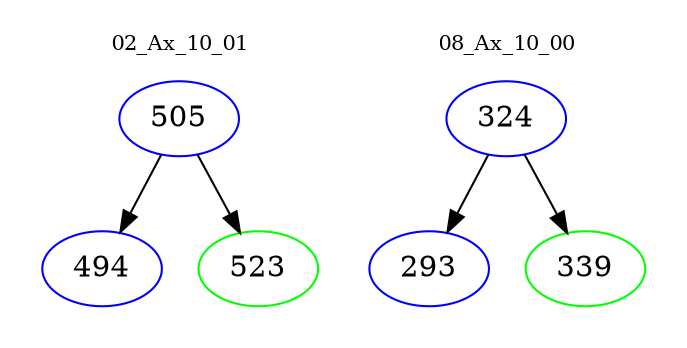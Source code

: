 digraph{
subgraph cluster_0 {
color = white
label = "02_Ax_10_01";
fontsize=10;
T0_505 [label="505", color="blue"]
T0_505 -> T0_494 [color="black"]
T0_494 [label="494", color="blue"]
T0_505 -> T0_523 [color="black"]
T0_523 [label="523", color="green"]
}
subgraph cluster_1 {
color = white
label = "08_Ax_10_00";
fontsize=10;
T1_324 [label="324", color="blue"]
T1_324 -> T1_293 [color="black"]
T1_293 [label="293", color="blue"]
T1_324 -> T1_339 [color="black"]
T1_339 [label="339", color="green"]
}
}
